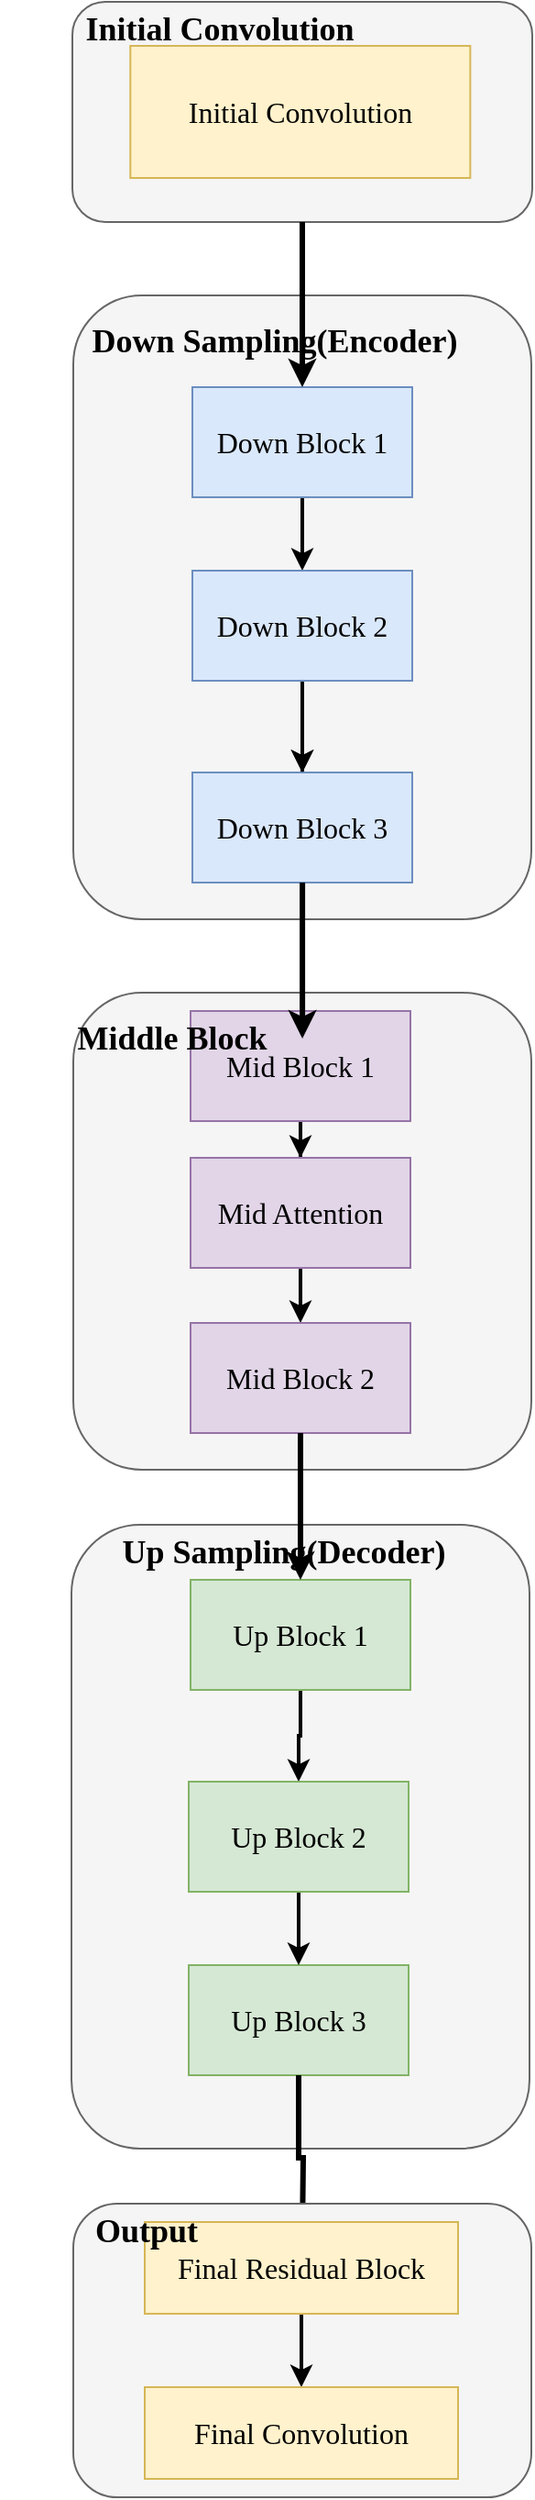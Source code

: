 <mxfile version="25.0.1">
  <diagram name="第 1 页" id="66YhQin31Ah11RK6Vbtm">
    <mxGraphModel dx="1434" dy="696" grid="1" gridSize="10" guides="1" tooltips="1" connect="1" arrows="1" fold="1" page="1" pageScale="1" pageWidth="827" pageHeight="1169" math="0" shadow="0">
      <root>
        <mxCell id="0" />
        <mxCell id="1" parent="0" />
        <mxCell id="vvas3Hs5nT01fyNB_Ypp-29" value="" style="group;rounded=1;" vertex="1" connectable="0" parent="1">
          <mxGeometry x="340" y="480" width="290.5" height="890" as="geometry" />
        </mxCell>
        <mxCell id="vvas3Hs5nT01fyNB_Ypp-20" value="" style="group" vertex="1" connectable="0" parent="vvas3Hs5nT01fyNB_Ypp-29">
          <mxGeometry x="39.5" y="-470" width="251" height="120" as="geometry" />
        </mxCell>
        <mxCell id="vvas3Hs5nT01fyNB_Ypp-19" value="" style="rounded=1;whiteSpace=wrap;html=1;fillColor=#f5f5f5;fontColor=#333333;strokeColor=#666666;" vertex="1" parent="vvas3Hs5nT01fyNB_Ypp-20">
          <mxGeometry width="251.0" height="120" as="geometry" />
        </mxCell>
        <mxCell id="vvas3Hs5nT01fyNB_Ypp-16" value="&lt;font face=&quot;Times New Roman&quot;&gt;&lt;span style=&quot;font-size: 16px;&quot;&gt;Initial Convolution&lt;/span&gt;&lt;/font&gt;" style="rounded=0;whiteSpace=wrap;html=1;fillColor=#fff2cc;strokeColor=#d6b656;" vertex="1" parent="vvas3Hs5nT01fyNB_Ypp-20">
          <mxGeometry x="31.648" y="24" width="185.522" height="72" as="geometry" />
        </mxCell>
        <mxCell id="vvas3Hs5nT01fyNB_Ypp-45" value="&lt;b&gt;&lt;font face=&quot;Times New Roman&quot; style=&quot;font-size: 18px;&quot;&gt;Initial Convolution&lt;/font&gt;&lt;/b&gt;" style="text;html=1;align=center;verticalAlign=middle;whiteSpace=wrap;rounded=0;" vertex="1" parent="vvas3Hs5nT01fyNB_Ypp-20">
          <mxGeometry width="159.5" height="30" as="geometry" />
        </mxCell>
        <mxCell id="vvas3Hs5nT01fyNB_Ypp-23" value="" style="group;rounded=1;" vertex="1" connectable="0" parent="vvas3Hs5nT01fyNB_Ypp-29">
          <mxGeometry x="40" y="-310" width="250" height="340" as="geometry" />
        </mxCell>
        <mxCell id="vvas3Hs5nT01fyNB_Ypp-21" value="" style="rounded=1;whiteSpace=wrap;html=1;fillColor=#f5f5f5;fontColor=#333333;strokeColor=#666666;" vertex="1" parent="vvas3Hs5nT01fyNB_Ypp-23">
          <mxGeometry width="250" height="340" as="geometry" />
        </mxCell>
        <mxCell id="vvas3Hs5nT01fyNB_Ypp-32" style="edgeStyle=orthogonalEdgeStyle;rounded=0;orthogonalLoop=1;jettySize=auto;html=1;exitX=0.5;exitY=1;exitDx=0;exitDy=0;entryX=0.5;entryY=0;entryDx=0;entryDy=0;strokeWidth=2;" edge="1" parent="vvas3Hs5nT01fyNB_Ypp-23" source="vvas3Hs5nT01fyNB_Ypp-1" target="vvas3Hs5nT01fyNB_Ypp-4">
          <mxGeometry relative="1" as="geometry" />
        </mxCell>
        <mxCell id="vvas3Hs5nT01fyNB_Ypp-1" value="&lt;font face=&quot;Times New Roman&quot; style=&quot;font-size: 16px;&quot;&gt;Down Block 1&lt;/font&gt;" style="rounded=0;whiteSpace=wrap;html=1;fillColor=#dae8fc;strokeColor=#6c8ebf;flipH=0;flipV=1;" vertex="1" parent="vvas3Hs5nT01fyNB_Ypp-23">
          <mxGeometry x="65" y="50" width="120" height="60" as="geometry" />
        </mxCell>
        <mxCell id="vvas3Hs5nT01fyNB_Ypp-34" value="" style="edgeStyle=orthogonalEdgeStyle;rounded=0;orthogonalLoop=1;jettySize=auto;html=1;strokeWidth=2;" edge="1" parent="vvas3Hs5nT01fyNB_Ypp-23" source="vvas3Hs5nT01fyNB_Ypp-3">
          <mxGeometry relative="1" as="geometry">
            <mxPoint x="125" y="260" as="targetPoint" />
          </mxGeometry>
        </mxCell>
        <mxCell id="vvas3Hs5nT01fyNB_Ypp-3" value="&lt;font face=&quot;Times New Roman&quot; style=&quot;font-size: 16px;&quot;&gt;Down Block 3&lt;/font&gt;" style="rounded=0;whiteSpace=wrap;html=1;fillColor=#dae8fc;strokeColor=#6c8ebf;flipH=0;flipV=1;" vertex="1" parent="vvas3Hs5nT01fyNB_Ypp-23">
          <mxGeometry x="65" y="260" width="120" height="60" as="geometry" />
        </mxCell>
        <mxCell id="vvas3Hs5nT01fyNB_Ypp-33" style="edgeStyle=orthogonalEdgeStyle;rounded=0;orthogonalLoop=1;jettySize=auto;html=1;exitX=0.5;exitY=1;exitDx=0;exitDy=0;entryX=0.5;entryY=0;entryDx=0;entryDy=0;strokeWidth=2;" edge="1" parent="vvas3Hs5nT01fyNB_Ypp-23" source="vvas3Hs5nT01fyNB_Ypp-4" target="vvas3Hs5nT01fyNB_Ypp-3">
          <mxGeometry relative="1" as="geometry" />
        </mxCell>
        <mxCell id="vvas3Hs5nT01fyNB_Ypp-4" value="&lt;font face=&quot;Times New Roman&quot; style=&quot;font-size: 16px;&quot;&gt;Down Block 2&lt;/font&gt;" style="rounded=0;whiteSpace=wrap;html=1;fillColor=#dae8fc;strokeColor=#6c8ebf;flipH=0;flipV=1;" vertex="1" parent="vvas3Hs5nT01fyNB_Ypp-23">
          <mxGeometry x="65" y="150" width="120" height="60" as="geometry" />
        </mxCell>
        <mxCell id="vvas3Hs5nT01fyNB_Ypp-46" value="&lt;b&gt;&lt;font face=&quot;Times New Roman&quot; style=&quot;font-size: 18px;&quot;&gt;Down Sampling(Encoder)&lt;/font&gt;&lt;/b&gt;" style="text;html=1;align=center;verticalAlign=middle;whiteSpace=wrap;rounded=0;" vertex="1" parent="vvas3Hs5nT01fyNB_Ypp-23">
          <mxGeometry y="10" width="220" height="30" as="geometry" />
        </mxCell>
        <mxCell id="vvas3Hs5nT01fyNB_Ypp-25" value="" style="group;rounded=1;" vertex="1" connectable="0" parent="vvas3Hs5nT01fyNB_Ypp-29">
          <mxGeometry x="40" y="70" width="250" height="260" as="geometry" />
        </mxCell>
        <mxCell id="vvas3Hs5nT01fyNB_Ypp-24" value="" style="rounded=1;whiteSpace=wrap;html=1;fillColor=#f5f5f5;fontColor=#333333;strokeColor=#666666;" vertex="1" parent="vvas3Hs5nT01fyNB_Ypp-25">
          <mxGeometry width="250" height="260" as="geometry" />
        </mxCell>
        <mxCell id="vvas3Hs5nT01fyNB_Ypp-36" style="edgeStyle=orthogonalEdgeStyle;rounded=0;orthogonalLoop=1;jettySize=auto;html=1;entryX=0.5;entryY=0;entryDx=0;entryDy=0;strokeWidth=2;" edge="1" parent="vvas3Hs5nT01fyNB_Ypp-25" source="vvas3Hs5nT01fyNB_Ypp-10" target="vvas3Hs5nT01fyNB_Ypp-11">
          <mxGeometry relative="1" as="geometry" />
        </mxCell>
        <mxCell id="vvas3Hs5nT01fyNB_Ypp-10" value="&lt;font face=&quot;Times New Roman&quot;&gt;&lt;span style=&quot;font-size: 16px;&quot;&gt;Mid Block 1&lt;/span&gt;&lt;/font&gt;" style="rounded=0;whiteSpace=wrap;html=1;fillColor=#e1d5e7;strokeColor=#9673a6;" vertex="1" parent="vvas3Hs5nT01fyNB_Ypp-25">
          <mxGeometry x="64" y="10" width="120" height="60" as="geometry" />
        </mxCell>
        <mxCell id="vvas3Hs5nT01fyNB_Ypp-37" style="edgeStyle=orthogonalEdgeStyle;rounded=0;orthogonalLoop=1;jettySize=auto;html=1;entryX=0.5;entryY=0;entryDx=0;entryDy=0;strokeWidth=2;" edge="1" parent="vvas3Hs5nT01fyNB_Ypp-25" source="vvas3Hs5nT01fyNB_Ypp-11" target="vvas3Hs5nT01fyNB_Ypp-12">
          <mxGeometry relative="1" as="geometry" />
        </mxCell>
        <mxCell id="vvas3Hs5nT01fyNB_Ypp-11" value="&lt;font face=&quot;Times New Roman&quot;&gt;&lt;span style=&quot;font-size: 16px;&quot;&gt;Mid Attention&lt;/span&gt;&lt;/font&gt;" style="rounded=0;whiteSpace=wrap;html=1;fillColor=#e1d5e7;strokeColor=#9673a6;" vertex="1" parent="vvas3Hs5nT01fyNB_Ypp-25">
          <mxGeometry x="64" y="90" width="120" height="60" as="geometry" />
        </mxCell>
        <mxCell id="vvas3Hs5nT01fyNB_Ypp-12" value="&lt;font face=&quot;Times New Roman&quot;&gt;&lt;span style=&quot;font-size: 16px;&quot;&gt;Mid Block 2&lt;/span&gt;&lt;/font&gt;" style="rounded=0;whiteSpace=wrap;html=1;fillColor=#e1d5e7;strokeColor=#9673a6;" vertex="1" parent="vvas3Hs5nT01fyNB_Ypp-25">
          <mxGeometry x="64" y="180" width="120" height="60" as="geometry" />
        </mxCell>
        <mxCell id="vvas3Hs5nT01fyNB_Ypp-49" value="&lt;b&gt;&lt;font face=&quot;Times New Roman&quot; style=&quot;font-size: 18px;&quot;&gt;Middle Block&lt;/font&gt;&lt;/b&gt;" style="text;html=1;align=center;verticalAlign=middle;whiteSpace=wrap;rounded=0;" vertex="1" parent="vvas3Hs5nT01fyNB_Ypp-25">
          <mxGeometry x="-26" y="10" width="159.5" height="30" as="geometry" />
        </mxCell>
        <mxCell id="vvas3Hs5nT01fyNB_Ypp-26" value="" style="rounded=1;whiteSpace=wrap;html=1;fillColor=#f5f5f5;fontColor=#333333;strokeColor=#666666;" vertex="1" parent="vvas3Hs5nT01fyNB_Ypp-29">
          <mxGeometry x="39" y="360" width="250" height="340" as="geometry" />
        </mxCell>
        <mxCell id="vvas3Hs5nT01fyNB_Ypp-39" style="edgeStyle=orthogonalEdgeStyle;rounded=0;orthogonalLoop=1;jettySize=auto;html=1;entryX=0.5;entryY=0;entryDx=0;entryDy=0;strokeWidth=2;" edge="1" parent="vvas3Hs5nT01fyNB_Ypp-29" source="vvas3Hs5nT01fyNB_Ypp-6" target="vvas3Hs5nT01fyNB_Ypp-9">
          <mxGeometry relative="1" as="geometry" />
        </mxCell>
        <mxCell id="vvas3Hs5nT01fyNB_Ypp-6" value="&lt;font face=&quot;Times New Roman&quot; style=&quot;font-size: 16px;&quot;&gt;Up Block 1&lt;/font&gt;" style="rounded=0;whiteSpace=wrap;html=1;fillColor=#d5e8d4;strokeColor=#82b366;flipH=1;flipV=1;" vertex="1" parent="vvas3Hs5nT01fyNB_Ypp-29">
          <mxGeometry x="104" y="390" width="120" height="60" as="geometry" />
        </mxCell>
        <mxCell id="vvas3Hs5nT01fyNB_Ypp-8" value="&lt;font face=&quot;Times New Roman&quot; style=&quot;font-size: 16px;&quot;&gt;Up Block 3&lt;/font&gt;" style="rounded=0;whiteSpace=wrap;html=1;fillColor=#d5e8d4;strokeColor=#82b366;flipH=1;flipV=1;" vertex="1" parent="vvas3Hs5nT01fyNB_Ypp-29">
          <mxGeometry x="103" y="600" width="120" height="60" as="geometry" />
        </mxCell>
        <mxCell id="vvas3Hs5nT01fyNB_Ypp-59" style="edgeStyle=orthogonalEdgeStyle;rounded=0;orthogonalLoop=1;jettySize=auto;html=1;strokeWidth=3;" edge="1" parent="vvas3Hs5nT01fyNB_Ypp-29" source="vvas3Hs5nT01fyNB_Ypp-8">
          <mxGeometry relative="1" as="geometry">
            <mxPoint x="165" y="750" as="targetPoint" />
          </mxGeometry>
        </mxCell>
        <mxCell id="vvas3Hs5nT01fyNB_Ypp-40" style="edgeStyle=orthogonalEdgeStyle;rounded=0;orthogonalLoop=1;jettySize=auto;html=1;entryX=0.5;entryY=0;entryDx=0;entryDy=0;strokeWidth=2;" edge="1" parent="vvas3Hs5nT01fyNB_Ypp-29" source="vvas3Hs5nT01fyNB_Ypp-9" target="vvas3Hs5nT01fyNB_Ypp-8">
          <mxGeometry relative="1" as="geometry" />
        </mxCell>
        <mxCell id="vvas3Hs5nT01fyNB_Ypp-9" value="&lt;font face=&quot;Times New Roman&quot; style=&quot;font-size: 16px;&quot;&gt;Up Block 2&lt;/font&gt;" style="rounded=0;whiteSpace=wrap;html=1;fillColor=#d5e8d4;strokeColor=#82b366;flipH=1;flipV=1;" vertex="1" parent="vvas3Hs5nT01fyNB_Ypp-29">
          <mxGeometry x="103" y="500" width="120" height="60" as="geometry" />
        </mxCell>
        <mxCell id="vvas3Hs5nT01fyNB_Ypp-28" value="" style="rounded=1;whiteSpace=wrap;html=1;fillColor=#f5f5f5;fontColor=#333333;strokeColor=#666666;" vertex="1" parent="vvas3Hs5nT01fyNB_Ypp-29">
          <mxGeometry x="40" y="730" width="250" height="160" as="geometry" />
        </mxCell>
        <mxCell id="vvas3Hs5nT01fyNB_Ypp-47" value="&lt;b&gt;&lt;font face=&quot;Times New Roman&quot; style=&quot;font-size: 18px;&quot;&gt;Up Sampling(Decoder)&lt;/font&gt;&lt;/b&gt;" style="text;html=1;align=center;verticalAlign=middle;whiteSpace=wrap;rounded=0;" vertex="1" parent="vvas3Hs5nT01fyNB_Ypp-29">
          <mxGeometry x="60" y="360" width="190" height="30" as="geometry" />
        </mxCell>
        <mxCell id="vvas3Hs5nT01fyNB_Ypp-44" style="edgeStyle=orthogonalEdgeStyle;rounded=0;orthogonalLoop=1;jettySize=auto;html=1;strokeWidth=2;" edge="1" parent="vvas3Hs5nT01fyNB_Ypp-29" source="vvas3Hs5nT01fyNB_Ypp-13" target="vvas3Hs5nT01fyNB_Ypp-15">
          <mxGeometry relative="1" as="geometry" />
        </mxCell>
        <mxCell id="vvas3Hs5nT01fyNB_Ypp-13" value="&lt;font face=&quot;Times New Roman&quot;&gt;&lt;span style=&quot;font-size: 16px;&quot;&gt;Final Residual Block&lt;/span&gt;&lt;/font&gt;" style="rounded=0;whiteSpace=wrap;html=1;fillColor=#fff2cc;strokeColor=#d6b656;" vertex="1" parent="vvas3Hs5nT01fyNB_Ypp-29">
          <mxGeometry x="79" y="740" width="171" height="50" as="geometry" />
        </mxCell>
        <mxCell id="vvas3Hs5nT01fyNB_Ypp-15" value="&lt;font face=&quot;Times New Roman&quot;&gt;&lt;span style=&quot;font-size: 16px;&quot;&gt;Final Convolution&lt;/span&gt;&lt;/font&gt;" style="rounded=0;whiteSpace=wrap;html=1;fillColor=#fff2cc;strokeColor=#d6b656;" vertex="1" parent="vvas3Hs5nT01fyNB_Ypp-29">
          <mxGeometry x="79" y="830" width="171" height="50" as="geometry" />
        </mxCell>
        <mxCell id="vvas3Hs5nT01fyNB_Ypp-48" value="&lt;b&gt;&lt;font face=&quot;Times New Roman&quot; style=&quot;font-size: 18px;&quot;&gt;Output&lt;/font&gt;&lt;/b&gt;" style="text;html=1;align=center;verticalAlign=middle;whiteSpace=wrap;rounded=0;" vertex="1" parent="vvas3Hs5nT01fyNB_Ypp-29">
          <mxGeometry y="730" width="159.5" height="30" as="geometry" />
        </mxCell>
        <mxCell id="vvas3Hs5nT01fyNB_Ypp-38" style="edgeStyle=orthogonalEdgeStyle;rounded=0;orthogonalLoop=1;jettySize=auto;html=1;entryX=0.5;entryY=0;entryDx=0;entryDy=0;strokeWidth=3;" edge="1" parent="vvas3Hs5nT01fyNB_Ypp-29" source="vvas3Hs5nT01fyNB_Ypp-12" target="vvas3Hs5nT01fyNB_Ypp-6">
          <mxGeometry relative="1" as="geometry" />
        </mxCell>
        <mxCell id="vvas3Hs5nT01fyNB_Ypp-31" style="edgeStyle=orthogonalEdgeStyle;rounded=0;orthogonalLoop=1;jettySize=auto;html=1;entryX=0.5;entryY=0;entryDx=0;entryDy=0;strokeWidth=3;" edge="1" parent="vvas3Hs5nT01fyNB_Ypp-29" source="vvas3Hs5nT01fyNB_Ypp-19" target="vvas3Hs5nT01fyNB_Ypp-1">
          <mxGeometry relative="1" as="geometry" />
        </mxCell>
        <mxCell id="vvas3Hs5nT01fyNB_Ypp-54" style="edgeStyle=orthogonalEdgeStyle;rounded=0;orthogonalLoop=1;jettySize=auto;html=1;entryX=0.947;entryY=0.5;entryDx=0;entryDy=0;entryPerimeter=0;strokeWidth=3;" edge="1" parent="vvas3Hs5nT01fyNB_Ypp-29" source="vvas3Hs5nT01fyNB_Ypp-3" target="vvas3Hs5nT01fyNB_Ypp-49">
          <mxGeometry relative="1" as="geometry" />
        </mxCell>
      </root>
    </mxGraphModel>
  </diagram>
</mxfile>
